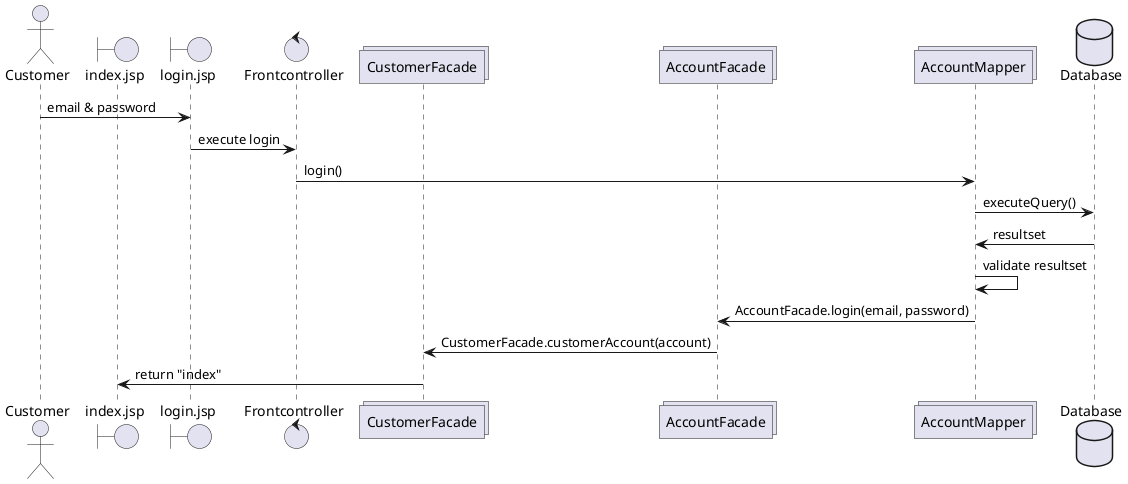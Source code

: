 @startuml

actor       Customer       as Foo1
boundary    index.jsp   as Foo8
boundary    login.jsp    as Foo2
control     Frontcontroller     as Foo3
collections CustomerFacade as Foo7
collections AccountFacade as Foo5
collections AccountMapper as Foo4
database    Database    as Foo6



Foo1 -> Foo2 : email & password
Foo2 -> Foo3 : execute login
Foo3 -> Foo4 : login()
Foo4 -> Foo6 : executeQuery()
Foo4 <- Foo6 : resultset
Foo4 -> Foo4 : validate resultset
Foo4 -> Foo5 : AccountFacade.login(email, password)
Foo5 -> Foo7 : CustomerFacade.customerAccount(account)
Foo7 -> Foo8 : return "index"

@enduml
